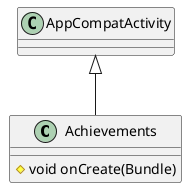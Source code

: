 @startuml
class Achievements {
# void onCreate(Bundle)
}


AppCompatActivity <|-- Achievements
@enduml
